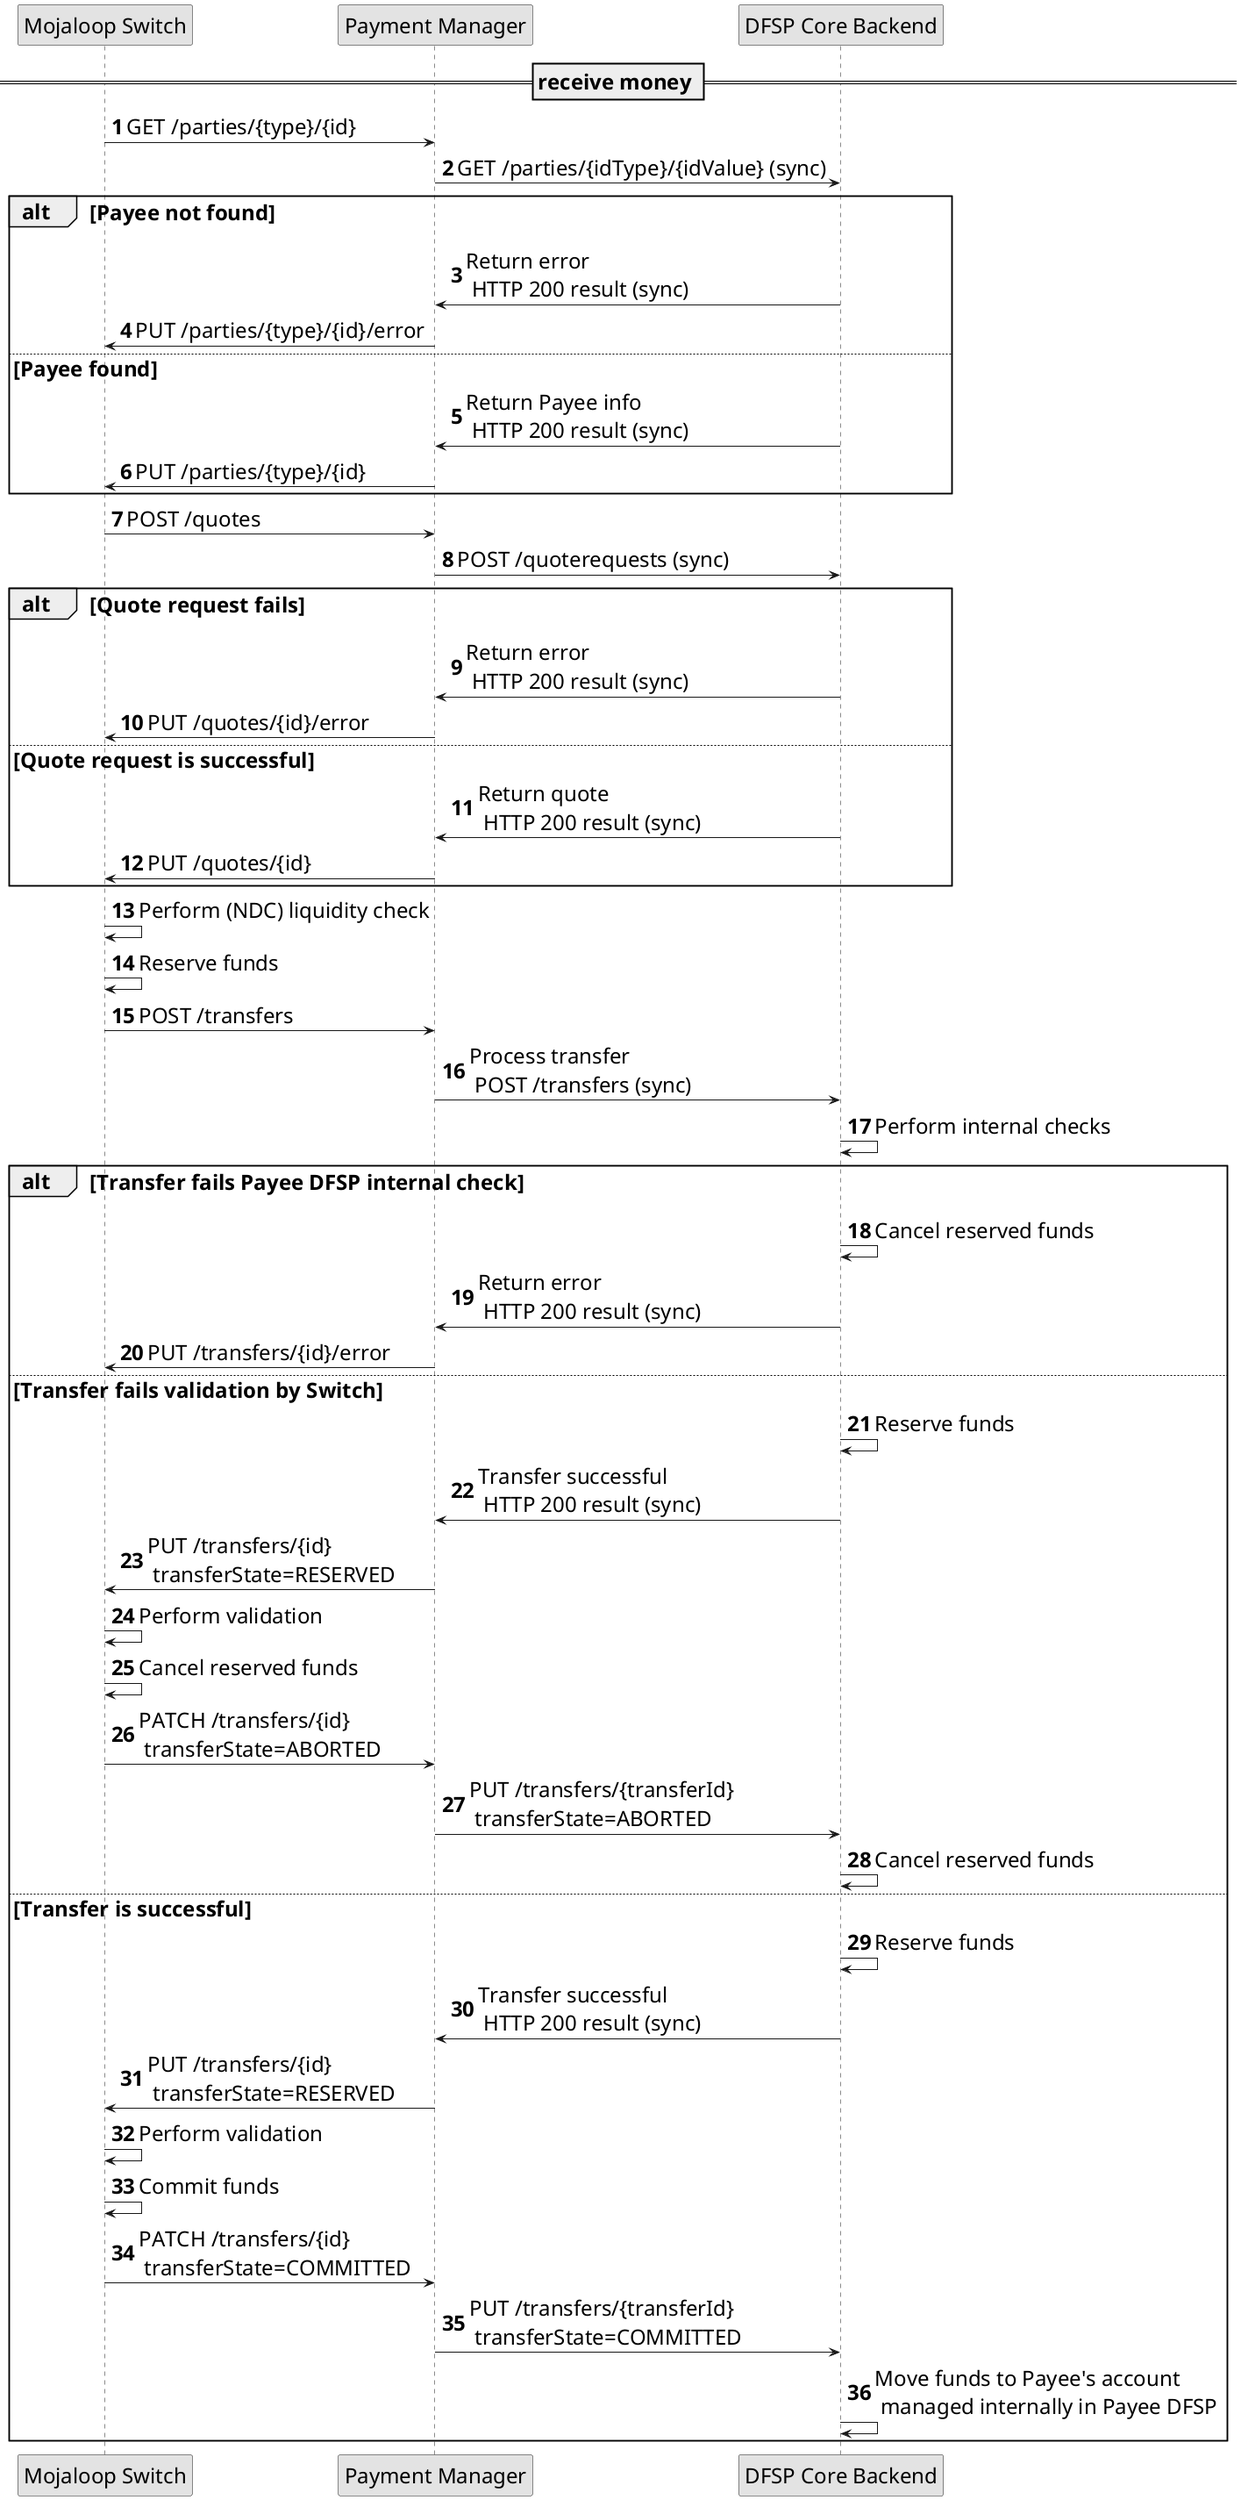@startuml
autonumber
skinparam activityFontSize 4
skinparam activityDiamondFontSize 30
skinparam activityArrowFontSize 24
skinparam defaultFontSize 24
skinparam noteFontSize 24
skinparam monochrome true

participant "Mojaloop Switch" as sw

participant "Payment Manager" as sib
  
participant "DFSP Core Backend" as backend


== receive money ==

    sw -> sib: GET /parties/{type}/{id}
    sib -> backend: GET /parties/{idType}/{idValue} (sync)
    alt Payee not found
    backend -> sib: Return error \n HTTP 200 result (sync)
    sib -> sw: PUT /parties/{type}/{id}/error
    else Payee found
    backend -> sib: Return Payee info \n HTTP 200 result (sync)
    sib -> sw: PUT /parties/{type}/{id}
    end
    sw -> sib: POST /quotes
    sib -> backend: POST /quoterequests (sync)
    alt Quote request fails
    backend -> sib: Return error \n HTTP 200 result (sync)
    sib -> sw: PUT /quotes/{id}/error
    else Quote request is successful
    backend -> sib: Return quote \n HTTP 200 result (sync)
    sib -> sw: PUT /quotes/{id}
    end
    sw -> sw: Perform (NDC) liquidity check
    sw -> sw: Reserve funds
    sw -> sib: POST /transfers
    sib -> backend: Process transfer \n POST /transfers (sync)
    backend -> backend: Perform internal checks
    alt Transfer fails Payee DFSP internal check
    backend -> backend: Cancel reserved funds
    backend -> sib: Return error \n HTTP 200 result (sync)
    sib -> sw: PUT /transfers/{id}/error
    else Transfer fails validation by Switch
    backend -> backend: Reserve funds
    backend -> sib: Transfer successful \n HTTP 200 result (sync)
    sib -> sw: PUT /transfers/{id} \n transferState=RESERVED
    sw -> sw: Perform validation
    sw -> sw: Cancel reserved funds
    sw -> sib: PATCH /transfers/{id} \n transferState=ABORTED
    sib -> backend: PUT /transfers/{transferId} \n transferState=ABORTED
    backend -> backend: Cancel reserved funds
    else Transfer is successful
    backend -> backend: Reserve funds
    backend -> sib: Transfer successful \n HTTP 200 result (sync)
    sib -> sw: PUT /transfers/{id} \n transferState=RESERVED
    sw -> sw: Perform validation
    sw -> sw: Commit funds
    sw -> sib: PATCH /transfers/{id} \n transferState=COMMITTED
    sib -> backend: PUT /transfers/{transferId} \n transferState=COMMITTED
    backend -> backend: Move funds to Payee's account \n managed internally in Payee DFSP
    end

@enduml